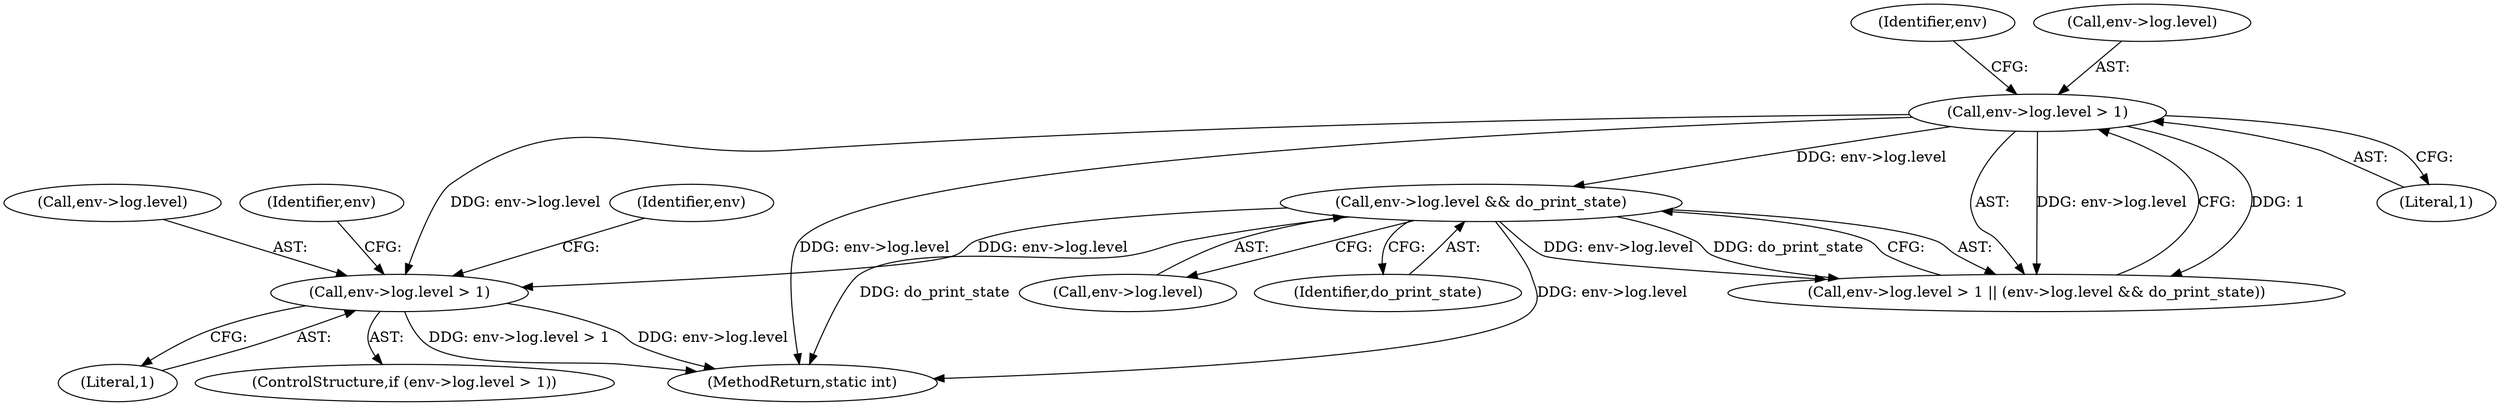 digraph "0_linux_979d63d50c0c0f7bc537bf821e056cc9fe5abd38_2@pointer" {
"1000330" [label="(Call,env->log.level > 1)"];
"1000314" [label="(Call,env->log.level > 1)"];
"1000321" [label="(Call,env->log.level && do_print_state)"];
"1000345" [label="(Identifier,env)"];
"1000313" [label="(Call,env->log.level > 1 || (env->log.level && do_print_state))"];
"1000336" [label="(Literal,1)"];
"1000314" [label="(Call,env->log.level > 1)"];
"1001153" [label="(MethodReturn,static int)"];
"1000320" [label="(Literal,1)"];
"1000321" [label="(Call,env->log.level && do_print_state)"];
"1000324" [label="(Identifier,env)"];
"1000315" [label="(Call,env->log.level)"];
"1000331" [label="(Call,env->log.level)"];
"1000322" [label="(Call,env->log.level)"];
"1000330" [label="(Call,env->log.level > 1)"];
"1000327" [label="(Identifier,do_print_state)"];
"1000338" [label="(Identifier,env)"];
"1000329" [label="(ControlStructure,if (env->log.level > 1))"];
"1000330" -> "1000329"  [label="AST: "];
"1000330" -> "1000336"  [label="CFG: "];
"1000331" -> "1000330"  [label="AST: "];
"1000336" -> "1000330"  [label="AST: "];
"1000338" -> "1000330"  [label="CFG: "];
"1000345" -> "1000330"  [label="CFG: "];
"1000330" -> "1001153"  [label="DDG: env->log.level"];
"1000330" -> "1001153"  [label="DDG: env->log.level > 1"];
"1000314" -> "1000330"  [label="DDG: env->log.level"];
"1000321" -> "1000330"  [label="DDG: env->log.level"];
"1000314" -> "1000313"  [label="AST: "];
"1000314" -> "1000320"  [label="CFG: "];
"1000315" -> "1000314"  [label="AST: "];
"1000320" -> "1000314"  [label="AST: "];
"1000324" -> "1000314"  [label="CFG: "];
"1000313" -> "1000314"  [label="CFG: "];
"1000314" -> "1001153"  [label="DDG: env->log.level"];
"1000314" -> "1000313"  [label="DDG: env->log.level"];
"1000314" -> "1000313"  [label="DDG: 1"];
"1000314" -> "1000321"  [label="DDG: env->log.level"];
"1000321" -> "1000313"  [label="AST: "];
"1000321" -> "1000322"  [label="CFG: "];
"1000321" -> "1000327"  [label="CFG: "];
"1000322" -> "1000321"  [label="AST: "];
"1000327" -> "1000321"  [label="AST: "];
"1000313" -> "1000321"  [label="CFG: "];
"1000321" -> "1001153"  [label="DDG: env->log.level"];
"1000321" -> "1001153"  [label="DDG: do_print_state"];
"1000321" -> "1000313"  [label="DDG: env->log.level"];
"1000321" -> "1000313"  [label="DDG: do_print_state"];
}
